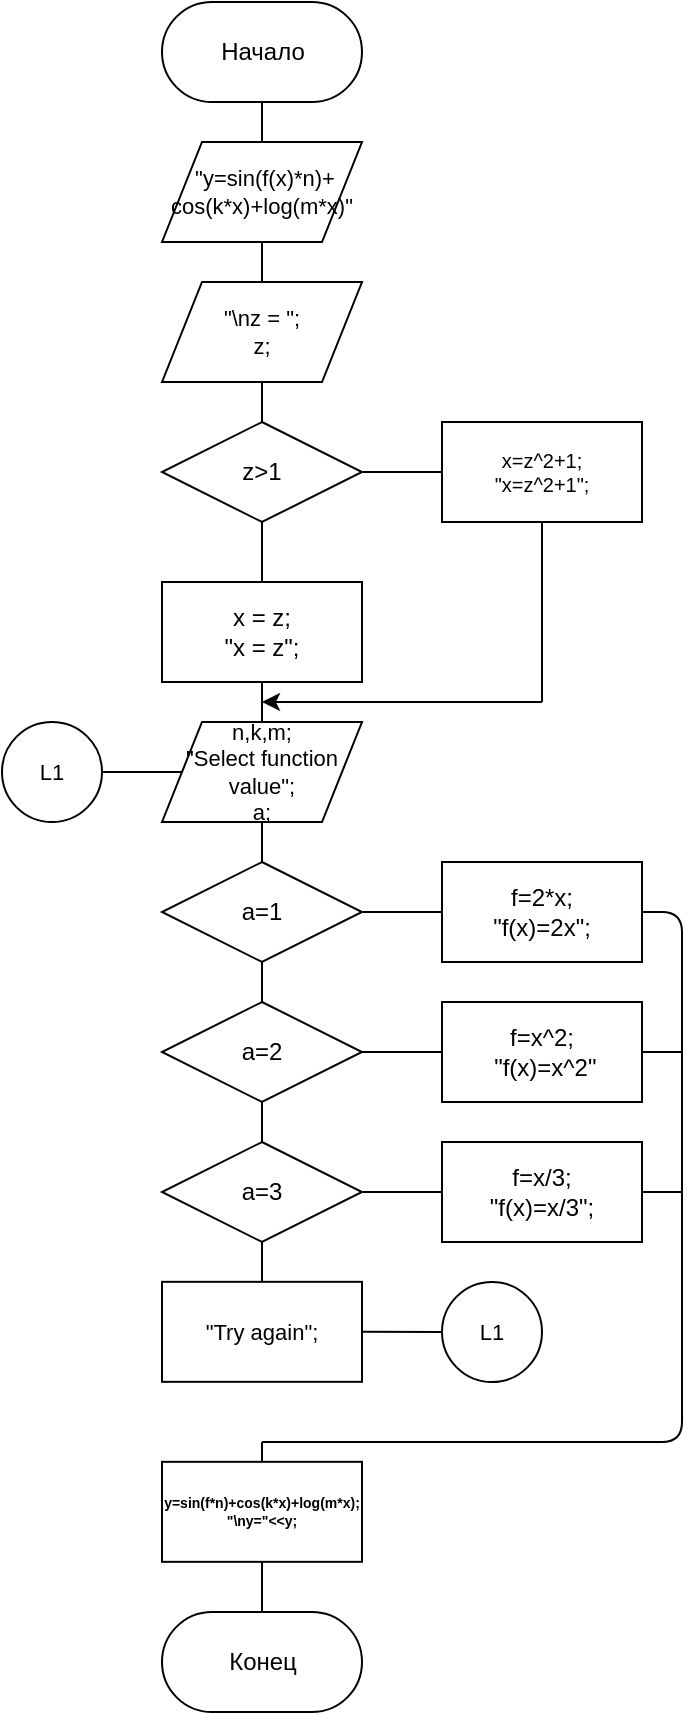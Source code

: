 <mxfile version="11.3.0" type="device" pages="1"><diagram id="5QYs3tWY1SpsX2cMu57A" name="Page-1"><mxGraphModel dx="697" dy="399" grid="1" gridSize="10" guides="1" tooltips="1" connect="1" arrows="1" fold="1" page="1" pageScale="1" pageWidth="827" pageHeight="1169" math="0" shadow="0"><root><mxCell id="0"/><mxCell id="1" parent="0"/><mxCell id="DFHufinMnsBfPSUV-Qn1-1" value="Начало" style="html=1;dashed=0;whitespace=wrap;shape=mxgraph.dfd.start" parent="1" vertex="1"><mxGeometry x="120" y="10" width="100" height="50" as="geometry"/></mxCell><mxCell id="DFHufinMnsBfPSUV-Qn1-3" value="&lt;span style=&quot;font-size: 11px&quot;&gt;&amp;nbsp;&quot;y=sin(f(x)*n)+&lt;/span&gt;&lt;br style=&quot;font-size: 11px&quot;&gt;&lt;span style=&quot;font-size: 11px&quot;&gt;cos(k*x)+log(m*x)&quot;&lt;/span&gt;" style="shape=parallelogram;perimeter=parallelogramPerimeter;whiteSpace=wrap;html=1;fontSize=11;" parent="1" vertex="1"><mxGeometry x="120" y="80" width="100" height="50" as="geometry"/></mxCell><mxCell id="DFHufinMnsBfPSUV-Qn1-8" value="" style="endArrow=none;html=1;entryX=0.5;entryY=0.5;entryDx=0;entryDy=25;entryPerimeter=0;exitX=0.5;exitY=0;exitDx=0;exitDy=0;" parent="1" source="DFHufinMnsBfPSUV-Qn1-3" target="DFHufinMnsBfPSUV-Qn1-1" edge="1"><mxGeometry width="50" height="50" relative="1" as="geometry"><mxPoint x="120" y="270" as="sourcePoint"/><mxPoint x="170" y="220" as="targetPoint"/></mxGeometry></mxCell><mxCell id="DFHufinMnsBfPSUV-Qn1-9" value="" style="endArrow=none;html=1;entryX=0.5;entryY=1;entryDx=0;entryDy=0;" parent="1" target="DFHufinMnsBfPSUV-Qn1-3" edge="1"><mxGeometry width="50" height="50" relative="1" as="geometry"><mxPoint x="170" y="150" as="sourcePoint"/><mxPoint x="170" y="220" as="targetPoint"/></mxGeometry></mxCell><mxCell id="DFHufinMnsBfPSUV-Qn1-11" value="" style="endArrow=none;html=1;entryX=0.5;entryY=1;entryDx=0;entryDy=0;exitX=0.5;exitY=0;exitDx=0;exitDy=0;" parent="1" edge="1"><mxGeometry width="50" height="50" relative="1" as="geometry"><mxPoint x="170" y="220" as="sourcePoint"/><mxPoint x="170" y="200" as="targetPoint"/></mxGeometry></mxCell><mxCell id="DFHufinMnsBfPSUV-Qn1-12" value="z&amp;gt;1" style="rhombus;whiteSpace=wrap;html=1;" parent="1" vertex="1"><mxGeometry x="120" y="220" width="100" height="50" as="geometry"/></mxCell><mxCell id="DFHufinMnsBfPSUV-Qn1-15" value="&lt;div style=&quot;font-size: 7px&quot;&gt;y=sin(f*n)+cos(k*x)+log(m*x);&lt;/div&gt;&lt;div style=&quot;font-size: 7px&quot;&gt;&quot;\ny=&quot;&amp;lt;&amp;lt;y;&lt;/div&gt;" style="rounded=0;whiteSpace=wrap;html=1;fontSize=7;fontStyle=1" parent="1" vertex="1"><mxGeometry x="120" y="739.914" width="100" height="50" as="geometry"/></mxCell><mxCell id="DFHufinMnsBfPSUV-Qn1-16" value="x=z^2+1;&lt;br&gt;&quot;x=z^2+1&quot;;" style="rounded=0;whiteSpace=wrap;html=1;fontSize=10;" parent="1" vertex="1"><mxGeometry x="260" y="220" width="100" height="50" as="geometry"/></mxCell><mxCell id="DFHufinMnsBfPSUV-Qn1-17" value="" style="endArrow=none;html=1;entryX=0;entryY=0.5;entryDx=0;entryDy=0;exitX=1;exitY=0.5;exitDx=0;exitDy=0;" parent="1" source="DFHufinMnsBfPSUV-Qn1-12" target="DFHufinMnsBfPSUV-Qn1-16" edge="1"><mxGeometry width="50" height="50" relative="1" as="geometry"><mxPoint x="120" y="410" as="sourcePoint"/><mxPoint x="170" y="360" as="targetPoint"/></mxGeometry></mxCell><mxCell id="DFHufinMnsBfPSUV-Qn1-19" value="&lt;div&gt;x = z;&lt;/div&gt;&lt;div&gt;&lt;span&gt;&quot;x = z&quot;;&lt;/span&gt;&lt;/div&gt;" style="rounded=0;whiteSpace=wrap;html=1;" parent="1" vertex="1"><mxGeometry x="120" y="300" width="100" height="50" as="geometry"/></mxCell><mxCell id="DFHufinMnsBfPSUV-Qn1-20" value="" style="endArrow=none;html=1;fontSize=10;entryX=0.5;entryY=1;entryDx=0;entryDy=0;exitX=0.5;exitY=0;exitDx=0;exitDy=0;" parent="1" source="DFHufinMnsBfPSUV-Qn1-19" target="DFHufinMnsBfPSUV-Qn1-12" edge="1"><mxGeometry width="50" height="50" relative="1" as="geometry"><mxPoint x="120" y="420" as="sourcePoint"/><mxPoint x="170" y="370" as="targetPoint"/></mxGeometry></mxCell><mxCell id="DFHufinMnsBfPSUV-Qn1-23" value="" style="endArrow=none;html=1;fontSize=12;entryX=0.5;entryY=1;entryDx=0;entryDy=0;exitX=0.5;exitY=0;exitDx=0;exitDy=0;" parent="1" target="DFHufinMnsBfPSUV-Qn1-19" edge="1"><mxGeometry width="50" height="50" relative="1" as="geometry"><mxPoint x="170" y="370" as="sourcePoint"/><mxPoint x="170" y="440" as="targetPoint"/></mxGeometry></mxCell><mxCell id="DFHufinMnsBfPSUV-Qn1-25" value="" style="endArrow=none;html=1;fontSize=12;entryX=0.5;entryY=1;entryDx=0;entryDy=0;" parent="1" target="DFHufinMnsBfPSUV-Qn1-16" edge="1"><mxGeometry width="50" height="50" relative="1" as="geometry"><mxPoint x="310" y="360" as="sourcePoint"/><mxPoint x="170" y="440" as="targetPoint"/></mxGeometry></mxCell><mxCell id="DFHufinMnsBfPSUV-Qn1-26" value="" style="endArrow=classic;html=1;fontSize=12;" parent="1" edge="1"><mxGeometry width="50" height="50" relative="1" as="geometry"><mxPoint x="310" y="360" as="sourcePoint"/><mxPoint x="170" y="360" as="targetPoint"/></mxGeometry></mxCell><mxCell id="DFHufinMnsBfPSUV-Qn1-27" value="a=1" style="rhombus;whiteSpace=wrap;html=1;" parent="1" vertex="1"><mxGeometry x="120" y="440" width="100" height="50" as="geometry"/></mxCell><mxCell id="DFHufinMnsBfPSUV-Qn1-28" value="" style="endArrow=none;html=1;fontSize=9;entryX=0.5;entryY=1;entryDx=0;entryDy=0;exitX=0.5;exitY=0;exitDx=0;exitDy=0;" parent="1" source="DFHufinMnsBfPSUV-Qn1-27" edge="1"><mxGeometry width="50" height="50" relative="1" as="geometry"><mxPoint x="120" y="560" as="sourcePoint"/><mxPoint x="170" y="420" as="targetPoint"/></mxGeometry></mxCell><mxCell id="DFHufinMnsBfPSUV-Qn1-29" value="f=2*x; &lt;br&gt;&quot;f(x)=2x&quot;;" style="rounded=0;whiteSpace=wrap;html=1;" parent="1" vertex="1"><mxGeometry x="260" y="440" width="100" height="50" as="geometry"/></mxCell><mxCell id="DFHufinMnsBfPSUV-Qn1-30" value="" style="endArrow=none;html=1;fontSize=9;entryX=0;entryY=0.5;entryDx=0;entryDy=0;exitX=1;exitY=0.5;exitDx=0;exitDy=0;" parent="1" source="DFHufinMnsBfPSUV-Qn1-27" target="DFHufinMnsBfPSUV-Qn1-29" edge="1"><mxGeometry width="50" height="50" relative="1" as="geometry"><mxPoint x="120" y="560" as="sourcePoint"/><mxPoint x="170" y="510" as="targetPoint"/></mxGeometry></mxCell><mxCell id="DFHufinMnsBfPSUV-Qn1-31" value="a=2" style="rhombus;whiteSpace=wrap;html=1;" parent="1" vertex="1"><mxGeometry x="120" y="510" width="100" height="50" as="geometry"/></mxCell><mxCell id="DFHufinMnsBfPSUV-Qn1-32" value="a=3" style="rhombus;whiteSpace=wrap;html=1;" parent="1" vertex="1"><mxGeometry x="120" y="580" width="100" height="50" as="geometry"/></mxCell><mxCell id="DFHufinMnsBfPSUV-Qn1-33" value="" style="endArrow=none;html=1;fontSize=9;entryX=0.5;entryY=1;entryDx=0;entryDy=0;exitX=0.5;exitY=0;exitDx=0;exitDy=0;" parent="1" source="DFHufinMnsBfPSUV-Qn1-31" target="DFHufinMnsBfPSUV-Qn1-27" edge="1"><mxGeometry width="50" height="50" relative="1" as="geometry"><mxPoint x="120" y="700" as="sourcePoint"/><mxPoint x="170" y="650" as="targetPoint"/></mxGeometry></mxCell><mxCell id="DFHufinMnsBfPSUV-Qn1-36" value="" style="endArrow=none;html=1;fontSize=9;entryX=0.5;entryY=1;entryDx=0;entryDy=0;exitX=0.5;exitY=0;exitDx=0;exitDy=0;" parent="1" source="DFHufinMnsBfPSUV-Qn1-32" target="DFHufinMnsBfPSUV-Qn1-31" edge="1"><mxGeometry width="50" height="50" relative="1" as="geometry"><mxPoint x="180" y="520" as="sourcePoint"/><mxPoint x="180" y="500" as="targetPoint"/></mxGeometry></mxCell><mxCell id="DFHufinMnsBfPSUV-Qn1-37" value="f=x/3; &lt;br&gt;&quot;f(x)=x/3&quot;;" style="rounded=0;whiteSpace=wrap;html=1;" parent="1" vertex="1"><mxGeometry x="260" y="580" width="100" height="50" as="geometry"/></mxCell><mxCell id="DFHufinMnsBfPSUV-Qn1-38" value="f=x^2;&lt;br&gt;&amp;nbsp;&quot;f(x)=x^2&quot;" style="rounded=0;whiteSpace=wrap;html=1;" parent="1" vertex="1"><mxGeometry x="260" y="510" width="100" height="50" as="geometry"/></mxCell><mxCell id="DFHufinMnsBfPSUV-Qn1-39" value="" style="endArrow=none;html=1;fontSize=9;entryX=1;entryY=0.5;entryDx=0;entryDy=0;exitX=0;exitY=0.5;exitDx=0;exitDy=0;" parent="1" source="DFHufinMnsBfPSUV-Qn1-38" target="DFHufinMnsBfPSUV-Qn1-31" edge="1"><mxGeometry width="50" height="50" relative="1" as="geometry"><mxPoint x="120" y="710" as="sourcePoint"/><mxPoint x="170" y="660" as="targetPoint"/></mxGeometry></mxCell><mxCell id="DFHufinMnsBfPSUV-Qn1-40" value="" style="endArrow=none;html=1;fontSize=9;entryX=0;entryY=0.5;entryDx=0;entryDy=0;exitX=1;exitY=0.5;exitDx=0;exitDy=0;" parent="1" source="DFHufinMnsBfPSUV-Qn1-32" target="DFHufinMnsBfPSUV-Qn1-37" edge="1"><mxGeometry width="50" height="50" relative="1" as="geometry"><mxPoint x="120" y="710" as="sourcePoint"/><mxPoint x="170" y="660" as="targetPoint"/></mxGeometry></mxCell><mxCell id="DFHufinMnsBfPSUV-Qn1-41" value="&quot;Try again&quot;;" style="rounded=0;whiteSpace=wrap;html=1;fontSize=11;" parent="1" vertex="1"><mxGeometry x="120" y="649.914" width="100" height="50" as="geometry"/></mxCell><mxCell id="DFHufinMnsBfPSUV-Qn1-42" value="" style="endArrow=none;html=1;fontSize=9;entryX=0.5;entryY=1;entryDx=0;entryDy=0;exitX=0.5;exitY=0;exitDx=0;exitDy=0;" parent="1" source="DFHufinMnsBfPSUV-Qn1-41" target="DFHufinMnsBfPSUV-Qn1-32" edge="1"><mxGeometry width="50" height="50" relative="1" as="geometry"><mxPoint x="120" y="770" as="sourcePoint"/><mxPoint x="170" y="720" as="targetPoint"/></mxGeometry></mxCell><mxCell id="DFHufinMnsBfPSUV-Qn1-44" value="" style="endArrow=none;html=1;fontSize=11;entryX=1;entryY=0.5;entryDx=0;entryDy=0;edgeStyle=elbowEdgeStyle;" parent="1" target="DFHufinMnsBfPSUV-Qn1-29" edge="1"><mxGeometry width="50" height="50" relative="1" as="geometry"><mxPoint x="170" y="730" as="sourcePoint"/><mxPoint x="170" y="740" as="targetPoint"/><Array as="points"><mxPoint x="380" y="710"/><mxPoint x="380" y="650"/></Array></mxGeometry></mxCell><mxCell id="DFHufinMnsBfPSUV-Qn1-47" value="" style="endArrow=none;html=1;fontSize=11;exitX=1;exitY=0.5;exitDx=0;exitDy=0;" parent="1" source="DFHufinMnsBfPSUV-Qn1-38" edge="1"><mxGeometry width="50" height="50" relative="1" as="geometry"><mxPoint x="120" y="790" as="sourcePoint"/><mxPoint x="380" y="535" as="targetPoint"/></mxGeometry></mxCell><mxCell id="DFHufinMnsBfPSUV-Qn1-48" value="" style="endArrow=none;html=1;fontSize=11;exitX=1;exitY=0.5;exitDx=0;exitDy=0;" parent="1" source="DFHufinMnsBfPSUV-Qn1-37" edge="1"><mxGeometry width="50" height="50" relative="1" as="geometry"><mxPoint x="370" y="545" as="sourcePoint"/><mxPoint x="380" y="605" as="targetPoint"/></mxGeometry></mxCell><mxCell id="DFHufinMnsBfPSUV-Qn1-50" value="L1" style="ellipse;whiteSpace=wrap;html=1;aspect=fixed;fontSize=11;" parent="1" vertex="1"><mxGeometry x="260" y="650" width="50" height="50" as="geometry"/></mxCell><mxCell id="DFHufinMnsBfPSUV-Qn1-51" value="" style="endArrow=none;html=1;fontSize=11;entryX=0;entryY=0.5;entryDx=0;entryDy=0;exitX=1;exitY=0.5;exitDx=0;exitDy=0;" parent="1" source="DFHufinMnsBfPSUV-Qn1-41" target="DFHufinMnsBfPSUV-Qn1-50" edge="1"><mxGeometry width="50" height="50" relative="1" as="geometry"><mxPoint x="120" y="800" as="sourcePoint"/><mxPoint x="170" y="750" as="targetPoint"/></mxGeometry></mxCell><mxCell id="DFHufinMnsBfPSUV-Qn1-52" value="L1" style="ellipse;whiteSpace=wrap;html=1;aspect=fixed;fontSize=11;" parent="1" vertex="1"><mxGeometry x="40" y="370" width="50" height="50" as="geometry"/></mxCell><mxCell id="DFHufinMnsBfPSUV-Qn1-53" value="" style="endArrow=none;html=1;fontSize=11;entryX=0;entryY=0.5;entryDx=0;entryDy=0;exitX=1;exitY=0.5;exitDx=0;exitDy=0;" parent="1" source="DFHufinMnsBfPSUV-Qn1-52" target="eguPRNdJxHoOnHP8qkNQ-2" edge="1"><mxGeometry width="50" height="50" relative="1" as="geometry"><mxPoint x="50" y="600" as="sourcePoint"/><mxPoint x="120" y="395" as="targetPoint"/></mxGeometry></mxCell><mxCell id="DFHufinMnsBfPSUV-Qn1-54" value="Конец" style="html=1;dashed=0;whitespace=wrap;shape=mxgraph.dfd.start" parent="1" vertex="1"><mxGeometry x="120" y="815" width="100" height="50" as="geometry"/></mxCell><mxCell id="DFHufinMnsBfPSUV-Qn1-55" value="" style="endArrow=none;html=1;fontSize=7;entryX=0.5;entryY=1;entryDx=0;entryDy=0;exitX=0.5;exitY=0.5;exitDx=0;exitDy=-25;exitPerimeter=0;" parent="1" source="DFHufinMnsBfPSUV-Qn1-54" target="DFHufinMnsBfPSUV-Qn1-15" edge="1"><mxGeometry width="50" height="50" relative="1" as="geometry"><mxPoint x="40" y="940" as="sourcePoint"/><mxPoint x="90" y="890" as="targetPoint"/></mxGeometry></mxCell><mxCell id="eguPRNdJxHoOnHP8qkNQ-1" value="&lt;div&gt;&quot;\nz = &quot;;&lt;/div&gt;&lt;div&gt;&lt;span&gt;z;&lt;/span&gt;&lt;/div&gt;" style="shape=parallelogram;perimeter=parallelogramPerimeter;whiteSpace=wrap;html=1;fontSize=11;" parent="1" vertex="1"><mxGeometry x="120" y="150" width="100" height="50" as="geometry"/></mxCell><mxCell id="eguPRNdJxHoOnHP8qkNQ-2" value="n,k,m;&lt;br&gt;&quot;Select function value&quot;;&lt;br&gt;a;" style="shape=parallelogram;perimeter=parallelogramPerimeter;whiteSpace=wrap;html=1;fontSize=11;" parent="1" vertex="1"><mxGeometry x="120" y="370" width="100" height="50" as="geometry"/></mxCell><mxCell id="RpuU7DEDtLWaeoPfumzL-1" value="" style="endArrow=none;html=1;exitX=0.5;exitY=0;exitDx=0;exitDy=0;" edge="1" parent="1" source="DFHufinMnsBfPSUV-Qn1-15"><mxGeometry width="50" height="50" relative="1" as="geometry"><mxPoint x="80" y="747.5" as="sourcePoint"/><mxPoint x="170" y="730" as="targetPoint"/></mxGeometry></mxCell></root></mxGraphModel></diagram></mxfile>